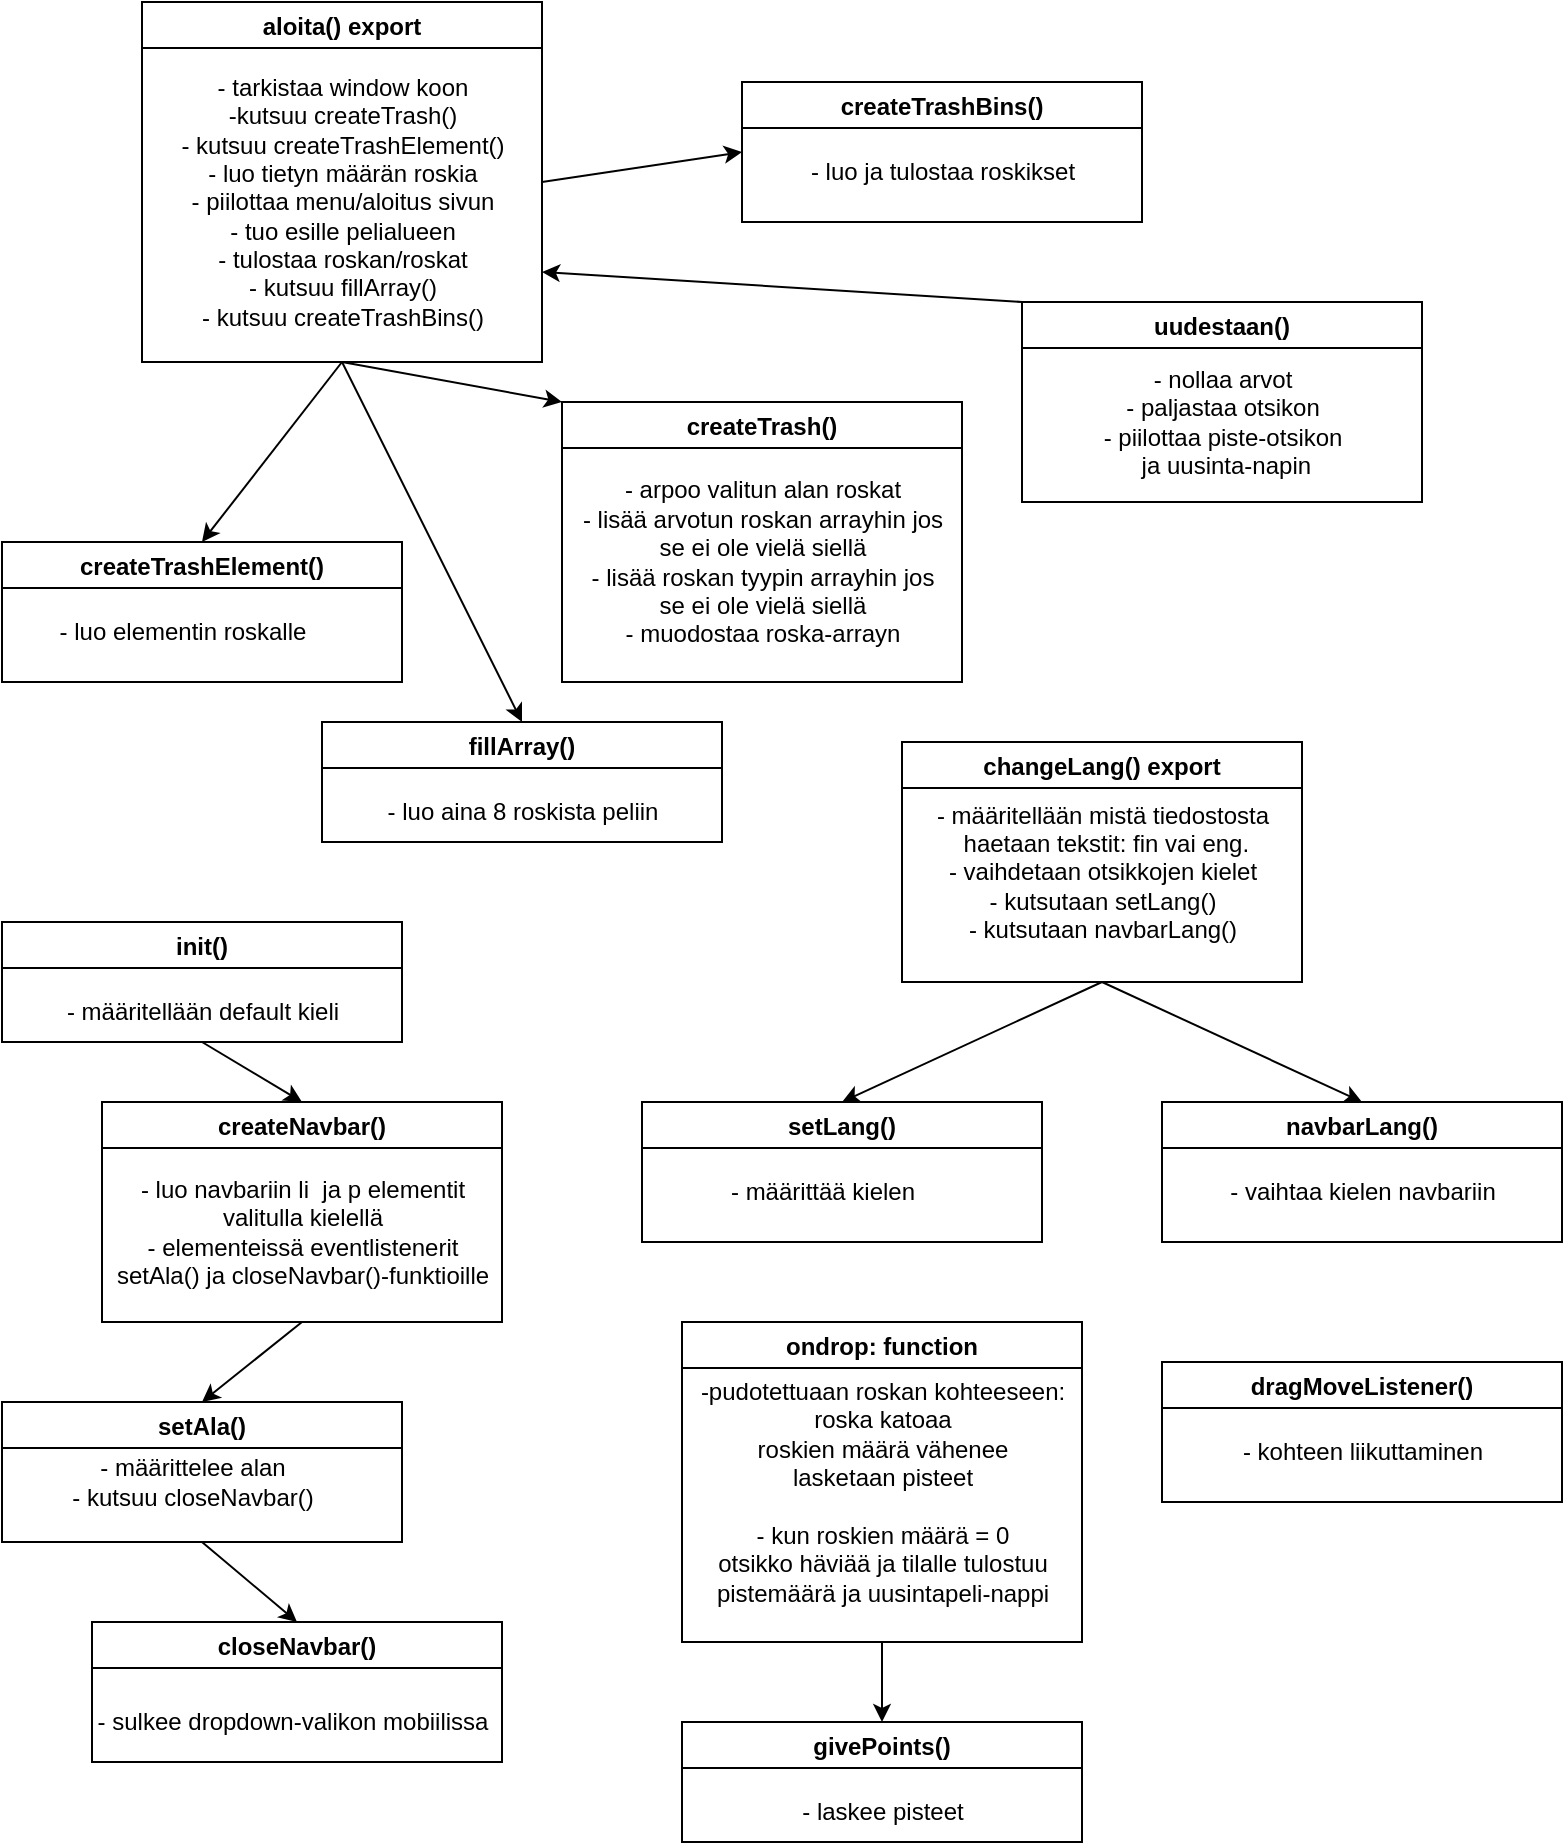 <mxfile version="20.4.0" type="device"><diagram id="C5RBs43oDa-KdzZeNtuy" name="Page-1"><mxGraphModel dx="1038" dy="564" grid="1" gridSize="10" guides="1" tooltips="1" connect="1" arrows="1" fold="1" page="1" pageScale="1" pageWidth="827" pageHeight="1169" math="0" shadow="0"><root><mxCell id="WIyWlLk6GJQsqaUBKTNV-0"/><mxCell id="WIyWlLk6GJQsqaUBKTNV-1" parent="WIyWlLk6GJQsqaUBKTNV-0"/><mxCell id="SDiCTs2LEG4pH-Vay96d-11" value="createTrashElement()" style="swimlane;startSize=23;" vertex="1" parent="WIyWlLk6GJQsqaUBKTNV-1"><mxGeometry x="20" y="290" width="200" height="70" as="geometry"/></mxCell><mxCell id="SDiCTs2LEG4pH-Vay96d-12" value="- luo elementin roskalle" style="text;html=1;align=center;verticalAlign=middle;resizable=0;points=[];autosize=1;strokeColor=none;fillColor=none;" vertex="1" parent="SDiCTs2LEG4pH-Vay96d-11"><mxGeometry x="20" y="30" width="140" height="30" as="geometry"/></mxCell><mxCell id="SDiCTs2LEG4pH-Vay96d-13" value="&#xA;aloita() export&#xA;" style="swimlane;startSize=23;" vertex="1" parent="WIyWlLk6GJQsqaUBKTNV-1"><mxGeometry x="90" y="20" width="200" height="180" as="geometry"/></mxCell><mxCell id="SDiCTs2LEG4pH-Vay96d-14" value="&lt;div&gt;- tarkistaa window koon&lt;/div&gt;&lt;div&gt;-kutsuu createTrash()&lt;/div&gt;&lt;div&gt;- kutsuu createTrashElement()&lt;br&gt;&lt;/div&gt;&lt;div&gt;- luo tietyn määrän roskia &lt;br&gt;&lt;/div&gt;&lt;div&gt;- piilottaa menu/aloitus sivun&lt;/div&gt;&lt;div&gt;- tuo esille pelialueen&lt;/div&gt;&lt;div&gt;- tulostaa roskan/roskat&lt;/div&gt;&lt;div&gt;- kutsuu fillArray()&lt;/div&gt;&lt;div&gt;- kutsuu createTrashBins()&lt;br&gt;&lt;/div&gt;" style="text;html=1;align=center;verticalAlign=middle;resizable=0;points=[];autosize=1;strokeColor=none;fillColor=none;" vertex="1" parent="SDiCTs2LEG4pH-Vay96d-13"><mxGeometry x="10" y="30" width="180" height="140" as="geometry"/></mxCell><mxCell id="SDiCTs2LEG4pH-Vay96d-15" value="createTrash()" style="swimlane;" vertex="1" parent="WIyWlLk6GJQsqaUBKTNV-1"><mxGeometry x="300" y="220" width="200" height="140" as="geometry"/></mxCell><mxCell id="SDiCTs2LEG4pH-Vay96d-16" value="&lt;div&gt;- arpoo valitun alan roskat&lt;/div&gt;&lt;div&gt;- lisää arvotun roskan arrayhin jos&lt;/div&gt;&lt;div&gt;se ei ole vielä siellä&lt;/div&gt;&lt;div&gt;- lisää roskan tyypin arrayhin jos&lt;/div&gt;&lt;div&gt;se ei ole vielä siellä&lt;/div&gt;&lt;div&gt;- muodostaa roska-arrayn&lt;br&gt;&lt;/div&gt;" style="text;html=1;align=center;verticalAlign=middle;resizable=0;points=[];autosize=1;strokeColor=none;fillColor=none;" vertex="1" parent="SDiCTs2LEG4pH-Vay96d-15"><mxGeometry y="30" width="200" height="100" as="geometry"/></mxCell><mxCell id="SDiCTs2LEG4pH-Vay96d-18" value="" style="endArrow=classic;html=1;rounded=0;exitX=0.5;exitY=1;exitDx=0;exitDy=0;entryX=0.5;entryY=0;entryDx=0;entryDy=0;" edge="1" parent="WIyWlLk6GJQsqaUBKTNV-1" source="SDiCTs2LEG4pH-Vay96d-13" target="SDiCTs2LEG4pH-Vay96d-11"><mxGeometry width="50" height="50" relative="1" as="geometry"><mxPoint x="390" y="320" as="sourcePoint"/><mxPoint x="440" y="270" as="targetPoint"/></mxGeometry></mxCell><mxCell id="SDiCTs2LEG4pH-Vay96d-19" value="" style="endArrow=classic;html=1;rounded=0;exitX=0.5;exitY=1;exitDx=0;exitDy=0;entryX=0;entryY=0;entryDx=0;entryDy=0;" edge="1" parent="WIyWlLk6GJQsqaUBKTNV-1" source="SDiCTs2LEG4pH-Vay96d-13" target="SDiCTs2LEG4pH-Vay96d-15"><mxGeometry width="50" height="50" relative="1" as="geometry"><mxPoint x="390" y="320" as="sourcePoint"/><mxPoint x="440" y="270" as="targetPoint"/></mxGeometry></mxCell><mxCell id="SDiCTs2LEG4pH-Vay96d-20" value="createTrashBins()" style="swimlane;" vertex="1" parent="WIyWlLk6GJQsqaUBKTNV-1"><mxGeometry x="390" y="60" width="200" height="70" as="geometry"/></mxCell><mxCell id="SDiCTs2LEG4pH-Vay96d-21" value="- luo ja tulostaa roskikset" style="text;html=1;align=center;verticalAlign=middle;resizable=0;points=[];autosize=1;strokeColor=none;fillColor=none;" vertex="1" parent="SDiCTs2LEG4pH-Vay96d-20"><mxGeometry x="25" y="30" width="150" height="30" as="geometry"/></mxCell><mxCell id="SDiCTs2LEG4pH-Vay96d-22" value="" style="endArrow=classic;html=1;rounded=0;entryX=0;entryY=0.5;entryDx=0;entryDy=0;exitX=1;exitY=0.5;exitDx=0;exitDy=0;" edge="1" parent="WIyWlLk6GJQsqaUBKTNV-1" source="SDiCTs2LEG4pH-Vay96d-13" target="SDiCTs2LEG4pH-Vay96d-20"><mxGeometry width="50" height="50" relative="1" as="geometry"><mxPoint x="370" y="160" as="sourcePoint"/><mxPoint x="440" y="270" as="targetPoint"/></mxGeometry></mxCell><mxCell id="SDiCTs2LEG4pH-Vay96d-23" value="uudestaan()" style="swimlane;" vertex="1" parent="WIyWlLk6GJQsqaUBKTNV-1"><mxGeometry x="530" y="170" width="200" height="100" as="geometry"/></mxCell><mxCell id="SDiCTs2LEG4pH-Vay96d-24" value="&lt;div&gt;- nollaa arvot&lt;/div&gt;&lt;div&gt;- paljastaa otsikon&lt;/div&gt;&lt;div&gt;- piilottaa piste-otsikon&lt;/div&gt;&lt;div&gt;&amp;nbsp;ja uusinta-napin&lt;br&gt;&lt;/div&gt;" style="text;html=1;align=center;verticalAlign=middle;resizable=0;points=[];autosize=1;strokeColor=none;fillColor=none;" vertex="1" parent="SDiCTs2LEG4pH-Vay96d-23"><mxGeometry x="30" y="25" width="140" height="70" as="geometry"/></mxCell><mxCell id="SDiCTs2LEG4pH-Vay96d-25" value="" style="endArrow=classic;html=1;rounded=0;exitX=0;exitY=0;exitDx=0;exitDy=0;entryX=1;entryY=0.75;entryDx=0;entryDy=0;" edge="1" parent="WIyWlLk6GJQsqaUBKTNV-1" source="SDiCTs2LEG4pH-Vay96d-23" target="SDiCTs2LEG4pH-Vay96d-13"><mxGeometry width="50" height="50" relative="1" as="geometry"><mxPoint x="390" y="320" as="sourcePoint"/><mxPoint x="440" y="270" as="targetPoint"/></mxGeometry></mxCell><mxCell id="SDiCTs2LEG4pH-Vay96d-26" value="changeLang() export" style="swimlane;" vertex="1" parent="WIyWlLk6GJQsqaUBKTNV-1"><mxGeometry x="470" y="390" width="200" height="120" as="geometry"/></mxCell><mxCell id="SDiCTs2LEG4pH-Vay96d-27" value="&lt;div&gt;- määritellään mistä tiedostosta&lt;/div&gt;&lt;div&gt;&amp;nbsp;haetaan tekstit: fin vai eng.&lt;/div&gt;&lt;div&gt;- vaihdetaan otsikkojen kielet&lt;/div&gt;&lt;div&gt;- kutsutaan setLang()&lt;/div&gt;&lt;div&gt;- kutsutaan navbarLang()&lt;br&gt; &lt;/div&gt;" style="text;html=1;align=center;verticalAlign=middle;resizable=0;points=[];autosize=1;strokeColor=none;fillColor=none;" vertex="1" parent="SDiCTs2LEG4pH-Vay96d-26"><mxGeometry x="5" y="20" width="190" height="90" as="geometry"/></mxCell><mxCell id="SDiCTs2LEG4pH-Vay96d-28" value="navbarLang()" style="swimlane;" vertex="1" parent="WIyWlLk6GJQsqaUBKTNV-1"><mxGeometry x="600" y="570" width="200" height="70" as="geometry"/></mxCell><mxCell id="SDiCTs2LEG4pH-Vay96d-29" value="- vaihtaa kielen navbariin" style="text;html=1;align=center;verticalAlign=middle;resizable=0;points=[];autosize=1;strokeColor=none;fillColor=none;" vertex="1" parent="SDiCTs2LEG4pH-Vay96d-28"><mxGeometry x="25" y="30" width="150" height="30" as="geometry"/></mxCell><mxCell id="SDiCTs2LEG4pH-Vay96d-30" value="" style="endArrow=classic;html=1;rounded=0;entryX=0.5;entryY=0;entryDx=0;entryDy=0;exitX=0.5;exitY=1;exitDx=0;exitDy=0;" edge="1" parent="WIyWlLk6GJQsqaUBKTNV-1" source="SDiCTs2LEG4pH-Vay96d-26" target="SDiCTs2LEG4pH-Vay96d-28"><mxGeometry width="50" height="50" relative="1" as="geometry"><mxPoint x="390" y="320" as="sourcePoint"/><mxPoint x="440" y="270" as="targetPoint"/></mxGeometry></mxCell><mxCell id="SDiCTs2LEG4pH-Vay96d-31" value="setLang()" style="swimlane;" vertex="1" parent="WIyWlLk6GJQsqaUBKTNV-1"><mxGeometry x="340" y="570" width="200" height="70" as="geometry"/></mxCell><mxCell id="SDiCTs2LEG4pH-Vay96d-32" value="- määrittää kielen" style="text;html=1;align=center;verticalAlign=middle;resizable=0;points=[];autosize=1;strokeColor=none;fillColor=none;" vertex="1" parent="SDiCTs2LEG4pH-Vay96d-31"><mxGeometry x="35" y="30" width="110" height="30" as="geometry"/></mxCell><mxCell id="SDiCTs2LEG4pH-Vay96d-33" value="" style="endArrow=classic;html=1;rounded=0;exitX=0.5;exitY=1;exitDx=0;exitDy=0;entryX=0.5;entryY=0;entryDx=0;entryDy=0;" edge="1" parent="WIyWlLk6GJQsqaUBKTNV-1" source="SDiCTs2LEG4pH-Vay96d-26" target="SDiCTs2LEG4pH-Vay96d-31"><mxGeometry width="50" height="50" relative="1" as="geometry"><mxPoint x="390" y="550" as="sourcePoint"/><mxPoint x="440" y="500" as="targetPoint"/></mxGeometry></mxCell><mxCell id="SDiCTs2LEG4pH-Vay96d-34" value="fillArray()" style="swimlane;" vertex="1" parent="WIyWlLk6GJQsqaUBKTNV-1"><mxGeometry x="180" y="380" width="200" height="60" as="geometry"/></mxCell><mxCell id="SDiCTs2LEG4pH-Vay96d-35" value="- luo aina 8 roskista peliin" style="text;html=1;align=center;verticalAlign=middle;resizable=0;points=[];autosize=1;strokeColor=none;fillColor=none;" vertex="1" parent="SDiCTs2LEG4pH-Vay96d-34"><mxGeometry x="25" y="30" width="150" height="30" as="geometry"/></mxCell><mxCell id="SDiCTs2LEG4pH-Vay96d-36" value="" style="endArrow=classic;html=1;rounded=0;entryX=0.5;entryY=0;entryDx=0;entryDy=0;" edge="1" parent="WIyWlLk6GJQsqaUBKTNV-1" target="SDiCTs2LEG4pH-Vay96d-34"><mxGeometry width="50" height="50" relative="1" as="geometry"><mxPoint x="190" y="200" as="sourcePoint"/><mxPoint x="440" y="240" as="targetPoint"/></mxGeometry></mxCell><mxCell id="SDiCTs2LEG4pH-Vay96d-37" value="init()" style="swimlane;" vertex="1" parent="WIyWlLk6GJQsqaUBKTNV-1"><mxGeometry x="20" y="480" width="200" height="60" as="geometry"/></mxCell><mxCell id="SDiCTs2LEG4pH-Vay96d-38" value="- määritellään default kieli" style="text;html=1;align=center;verticalAlign=middle;resizable=0;points=[];autosize=1;strokeColor=none;fillColor=none;" vertex="1" parent="SDiCTs2LEG4pH-Vay96d-37"><mxGeometry x="25" y="30" width="150" height="30" as="geometry"/></mxCell><mxCell id="SDiCTs2LEG4pH-Vay96d-39" value="createNavbar()" style="swimlane;" vertex="1" parent="WIyWlLk6GJQsqaUBKTNV-1"><mxGeometry x="70" y="570" width="200" height="110" as="geometry"/></mxCell><mxCell id="SDiCTs2LEG4pH-Vay96d-40" value="&lt;div&gt;- luo navbariin li&amp;nbsp; ja p elementit&lt;/div&gt;&lt;div&gt;valitulla kielellä&lt;/div&gt;&lt;div&gt;- elementeissä eventlistenerit&lt;/div&gt;&lt;div&gt;setAla() ja closeNavbar()-funktioille&lt;br&gt;&lt;/div&gt;" style="text;html=1;align=center;verticalAlign=middle;resizable=0;points=[];autosize=1;strokeColor=none;fillColor=none;" vertex="1" parent="SDiCTs2LEG4pH-Vay96d-39"><mxGeometry y="30" width="200" height="70" as="geometry"/></mxCell><mxCell id="SDiCTs2LEG4pH-Vay96d-41" value="" style="endArrow=classic;html=1;rounded=0;exitX=0.5;exitY=1;exitDx=0;exitDy=0;entryX=0.5;entryY=0;entryDx=0;entryDy=0;" edge="1" parent="WIyWlLk6GJQsqaUBKTNV-1" source="SDiCTs2LEG4pH-Vay96d-37" target="SDiCTs2LEG4pH-Vay96d-39"><mxGeometry width="50" height="50" relative="1" as="geometry"><mxPoint x="390" y="530" as="sourcePoint"/><mxPoint x="440" y="480" as="targetPoint"/></mxGeometry></mxCell><mxCell id="SDiCTs2LEG4pH-Vay96d-42" value="setAla()" style="swimlane;" vertex="1" parent="WIyWlLk6GJQsqaUBKTNV-1"><mxGeometry x="20" y="720" width="200" height="70" as="geometry"/></mxCell><mxCell id="SDiCTs2LEG4pH-Vay96d-43" value="&lt;div&gt;- määrittelee alan&lt;/div&gt;&lt;div&gt;- kutsuu closeNavbar()&lt;br&gt;&lt;/div&gt;" style="text;html=1;align=center;verticalAlign=middle;resizable=0;points=[];autosize=1;strokeColor=none;fillColor=none;" vertex="1" parent="SDiCTs2LEG4pH-Vay96d-42"><mxGeometry x="25" y="20" width="140" height="40" as="geometry"/></mxCell><mxCell id="SDiCTs2LEG4pH-Vay96d-44" value="closeNavbar()" style="swimlane;" vertex="1" parent="WIyWlLk6GJQsqaUBKTNV-1"><mxGeometry x="65" y="830" width="205" height="70" as="geometry"/></mxCell><mxCell id="SDiCTs2LEG4pH-Vay96d-45" value="- sulkee dropdown-valikon mobiilissa" style="text;html=1;align=center;verticalAlign=middle;resizable=0;points=[];autosize=1;strokeColor=none;fillColor=none;" vertex="1" parent="SDiCTs2LEG4pH-Vay96d-44"><mxGeometry x="-5" y="35" width="210" height="30" as="geometry"/></mxCell><mxCell id="SDiCTs2LEG4pH-Vay96d-46" value="" style="endArrow=classic;html=1;rounded=0;exitX=0.5;exitY=1;exitDx=0;exitDy=0;entryX=0.5;entryY=0;entryDx=0;entryDy=0;" edge="1" parent="WIyWlLk6GJQsqaUBKTNV-1" source="SDiCTs2LEG4pH-Vay96d-39" target="SDiCTs2LEG4pH-Vay96d-42"><mxGeometry width="50" height="50" relative="1" as="geometry"><mxPoint x="390" y="660" as="sourcePoint"/><mxPoint x="440" y="610" as="targetPoint"/></mxGeometry></mxCell><mxCell id="SDiCTs2LEG4pH-Vay96d-47" value="" style="endArrow=classic;html=1;rounded=0;exitX=0.5;exitY=1;exitDx=0;exitDy=0;entryX=0.5;entryY=0;entryDx=0;entryDy=0;" edge="1" parent="WIyWlLk6GJQsqaUBKTNV-1" source="SDiCTs2LEG4pH-Vay96d-42" target="SDiCTs2LEG4pH-Vay96d-44"><mxGeometry width="50" height="50" relative="1" as="geometry"><mxPoint x="260" y="800" as="sourcePoint"/><mxPoint x="440" y="610" as="targetPoint"/></mxGeometry></mxCell><mxCell id="SDiCTs2LEG4pH-Vay96d-48" value="ondrop: function" style="swimlane;" vertex="1" parent="WIyWlLk6GJQsqaUBKTNV-1"><mxGeometry x="360" y="680" width="200" height="160" as="geometry"/></mxCell><mxCell id="SDiCTs2LEG4pH-Vay96d-49" value="&lt;div&gt;-pudotettuaan roskan kohteeseen:&lt;/div&gt;&lt;div&gt;roska katoaa&lt;/div&gt;&lt;div&gt;roskien määrä vähenee&lt;/div&gt;&lt;div&gt;lasketaan pisteet&lt;/div&gt;&lt;div&gt;&lt;br&gt;&lt;/div&gt;&lt;div&gt;- kun roskien määrä = 0&lt;/div&gt;&lt;div&gt;otsikko häviää ja tilalle tulostuu&lt;/div&gt;&lt;div&gt;pistemäärä ja uusintapeli-nappi&lt;br&gt;&lt;/div&gt;" style="text;html=1;align=center;verticalAlign=middle;resizable=0;points=[];autosize=1;strokeColor=none;fillColor=none;" vertex="1" parent="SDiCTs2LEG4pH-Vay96d-48"><mxGeometry y="20" width="200" height="130" as="geometry"/></mxCell><mxCell id="SDiCTs2LEG4pH-Vay96d-50" value="givePoints()" style="swimlane;" vertex="1" parent="WIyWlLk6GJQsqaUBKTNV-1"><mxGeometry x="360" y="880" width="200" height="60" as="geometry"/></mxCell><mxCell id="SDiCTs2LEG4pH-Vay96d-51" value="- laskee pisteet" style="text;html=1;align=center;verticalAlign=middle;resizable=0;points=[];autosize=1;strokeColor=none;fillColor=none;" vertex="1" parent="SDiCTs2LEG4pH-Vay96d-50"><mxGeometry x="50" y="30" width="100" height="30" as="geometry"/></mxCell><mxCell id="SDiCTs2LEG4pH-Vay96d-52" value="" style="endArrow=classic;html=1;rounded=0;exitX=0.5;exitY=1;exitDx=0;exitDy=0;entryX=0.5;entryY=0;entryDx=0;entryDy=0;" edge="1" parent="WIyWlLk6GJQsqaUBKTNV-1" source="SDiCTs2LEG4pH-Vay96d-48" target="SDiCTs2LEG4pH-Vay96d-50"><mxGeometry width="50" height="50" relative="1" as="geometry"><mxPoint x="620" y="830" as="sourcePoint"/><mxPoint x="440" y="610" as="targetPoint"/></mxGeometry></mxCell><mxCell id="SDiCTs2LEG4pH-Vay96d-53" value="dragMoveListener()" style="swimlane;" vertex="1" parent="WIyWlLk6GJQsqaUBKTNV-1"><mxGeometry x="600" y="700" width="200" height="70" as="geometry"/></mxCell><mxCell id="SDiCTs2LEG4pH-Vay96d-54" value="- kohteen liikuttaminen" style="text;html=1;align=center;verticalAlign=middle;resizable=0;points=[];autosize=1;strokeColor=none;fillColor=none;" vertex="1" parent="SDiCTs2LEG4pH-Vay96d-53"><mxGeometry x="30" y="30" width="140" height="30" as="geometry"/></mxCell></root></mxGraphModel></diagram></mxfile>